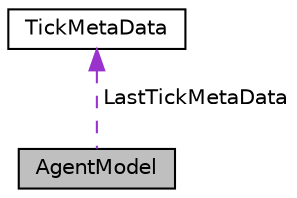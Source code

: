 digraph "AgentModel"
{
 // LATEX_PDF_SIZE
  edge [fontname="Helvetica",fontsize="10",labelfontname="Helvetica",labelfontsize="10"];
  node [fontname="Helvetica",fontsize="10",shape=record];
  Node1 [label="AgentModel",height=0.2,width=0.4,color="black", fillcolor="grey75", style="filled", fontcolor="black",tooltip=" "];
  Node2 -> Node1 [dir="back",color="darkorchid3",fontsize="10",style="dashed",label=" LastTickMetaData" ];
  Node2 [label="TickMetaData",height=0.2,width=0.4,color="black", fillcolor="white", style="filled",URL="$class_tick_meta_data.html",tooltip=" "];
}
